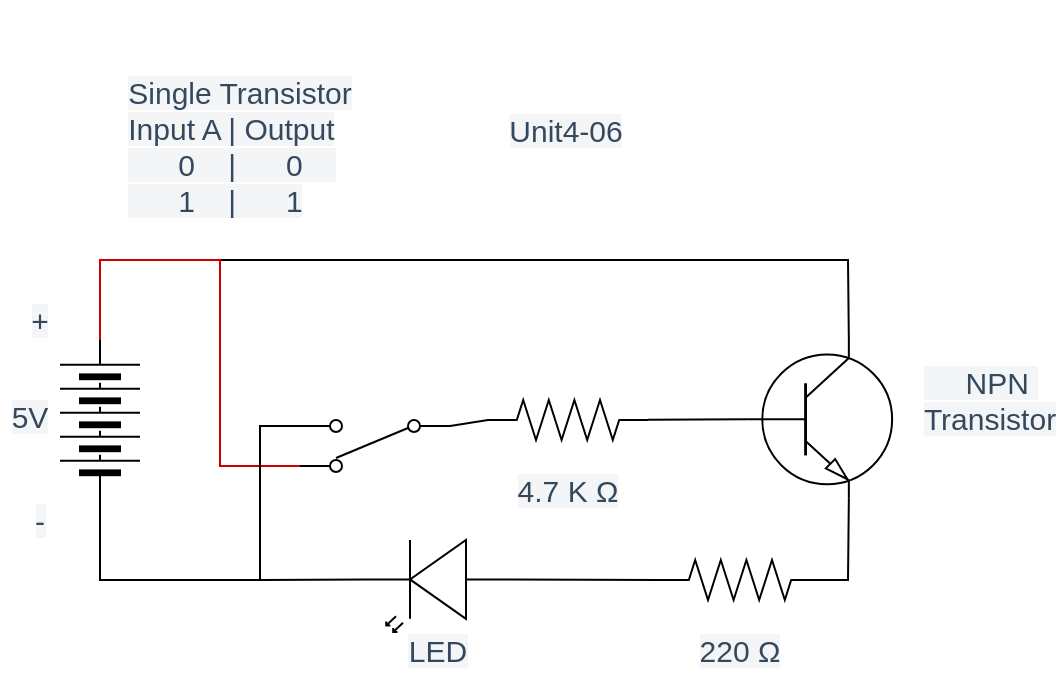 <mxfile>
    <diagram id="S3_F3bIYdUqPTJyHevy4" name="Page-1">
        <mxGraphModel dx="1264" dy="872" grid="1" gridSize="10" guides="1" tooltips="1" connect="1" arrows="1" fold="1" page="1" pageScale="1" pageWidth="827" pageHeight="1169" math="0" shadow="0">
            <root>
                <mxCell id="0"/>
                <mxCell id="1" parent="0"/>
                <mxCell id="33" style="edgeStyle=none;shape=connector;rounded=0;html=1;entryX=0;entryY=0.5;entryDx=0;entryDy=0;entryPerimeter=0;labelBackgroundColor=default;fontFamily=Helvetica;fontSize=11;fontColor=default;endArrow=none;endFill=0;strokeColor=#000000;exitX=0;exitY=0.57;exitDx=0;exitDy=0;exitPerimeter=0;" edge="1" parent="1" source="2" target="4">
                    <mxGeometry relative="1" as="geometry"/>
                </mxCell>
                <mxCell id="34" style="edgeStyle=none;shape=connector;rounded=0;html=1;entryX=0;entryY=0.5;entryDx=0;entryDy=0;labelBackgroundColor=default;fontFamily=Helvetica;fontSize=11;fontColor=default;endArrow=none;endFill=0;strokeColor=#000000;exitX=1;exitY=0.57;exitDx=0;exitDy=0;exitPerimeter=0;" edge="1" parent="1" source="2" target="5">
                    <mxGeometry relative="1" as="geometry">
                        <Array as="points">
                            <mxPoint x="260" y="560"/>
                            <mxPoint x="180" y="560"/>
                        </Array>
                    </mxGeometry>
                </mxCell>
                <mxCell id="2" value="" style="verticalLabelPosition=bottom;shadow=0;dashed=0;align=center;html=1;verticalAlign=top;shape=mxgraph.electrical.opto_electronics.led_2;pointerEvents=1;rotation=-180;" parent="1" vertex="1">
                    <mxGeometry x="314" y="540" width="70" height="46" as="geometry"/>
                </mxCell>
                <mxCell id="3" value="&lt;span style=&quot;color: rgb(52 , 73 , 94) ; font-family: , sans-serif ; font-size: 15px ; text-align: left ; background-color: rgb(244 , 245 , 246)&quot;&gt;220 Ω&lt;/span&gt;" style="text;html=1;align=center;verticalAlign=middle;whiteSpace=wrap;rounded=0;" parent="1" vertex="1">
                    <mxGeometry x="470" y="580" width="60" height="30" as="geometry"/>
                </mxCell>
                <mxCell id="4" value="" style="pointerEvents=1;verticalLabelPosition=bottom;shadow=0;dashed=0;align=center;html=1;verticalAlign=top;shape=mxgraph.electrical.resistors.resistor_2;" parent="1" vertex="1">
                    <mxGeometry x="460" y="550" width="80" height="20" as="geometry"/>
                </mxCell>
                <mxCell id="23" style="edgeStyle=none;html=1;rounded=0;endArrow=none;endFill=0;entryX=0.7;entryY=0;entryDx=0;entryDy=0;entryPerimeter=0;" edge="1" parent="1" source="5" target="21">
                    <mxGeometry relative="1" as="geometry">
                        <mxPoint x="560" y="430" as="targetPoint"/>
                        <Array as="points">
                            <mxPoint x="180" y="400"/>
                            <mxPoint x="554" y="400"/>
                        </Array>
                    </mxGeometry>
                </mxCell>
                <mxCell id="24" style="edgeStyle=none;shape=connector;rounded=0;html=1;entryX=1;entryY=0.115;entryDx=0;entryDy=0;entryPerimeter=0;labelBackgroundColor=default;fontFamily=Helvetica;fontSize=11;fontColor=default;endArrow=none;endFill=0;strokeColor=#CC0000;" edge="1" parent="1" source="5" target="12">
                    <mxGeometry relative="1" as="geometry">
                        <Array as="points">
                            <mxPoint x="180" y="400"/>
                            <mxPoint x="240" y="400"/>
                            <mxPoint x="240" y="503"/>
                        </Array>
                    </mxGeometry>
                </mxCell>
                <mxCell id="25" style="edgeStyle=none;shape=connector;rounded=0;html=1;labelBackgroundColor=default;fontFamily=Helvetica;fontSize=11;fontColor=default;endArrow=none;endFill=0;strokeColor=#000000;entryX=1;entryY=0.885;entryDx=0;entryDy=0;entryPerimeter=0;" edge="1" parent="1" source="5" target="12">
                    <mxGeometry relative="1" as="geometry">
                        <mxPoint x="180" y="560" as="targetPoint"/>
                        <Array as="points">
                            <mxPoint x="180" y="560"/>
                            <mxPoint x="260" y="560"/>
                            <mxPoint x="260" y="483"/>
                        </Array>
                    </mxGeometry>
                </mxCell>
                <mxCell id="5" value="" style="pointerEvents=1;verticalLabelPosition=bottom;shadow=0;dashed=0;align=center;html=1;verticalAlign=top;shape=mxgraph.electrical.miscellaneous.batteryStack;direction=south;rotation=-180;" parent="1" vertex="1">
                    <mxGeometry x="160" y="440" width="40" height="80" as="geometry"/>
                </mxCell>
                <mxCell id="6" value="&lt;span style=&quot;color: rgb(52 , 73 , 94) ; font-family: , sans-serif ; font-size: 15px ; text-align: left ; background-color: rgb(244 , 245 , 246)&quot;&gt;+&lt;/span&gt;" style="text;html=1;strokeColor=none;fillColor=none;align=center;verticalAlign=middle;whiteSpace=wrap;rounded=0;" parent="1" vertex="1">
                    <mxGeometry x="140" y="420" width="20" height="20" as="geometry"/>
                </mxCell>
                <mxCell id="7" value="&lt;div style=&quot;text-align: left&quot;&gt;&lt;font color=&quot;#34495e&quot;&gt;&lt;span style=&quot;font-size: 15px ; background-color: rgb(244 , 245 , 246)&quot;&gt;-&lt;/span&gt;&lt;/font&gt;&lt;/div&gt;" style="text;html=1;strokeColor=none;fillColor=none;align=center;verticalAlign=middle;whiteSpace=wrap;rounded=0;" parent="1" vertex="1">
                    <mxGeometry x="140" y="520" width="20" height="20" as="geometry"/>
                </mxCell>
                <mxCell id="11" value="&lt;div style=&quot;text-align: left&quot;&gt;&lt;span style=&quot;background-color: rgb(244 , 245 , 246) ; font-size: 15px ; color: rgb(52 , 73 , 94)&quot;&gt;Unit4-06&lt;/span&gt;&lt;/div&gt;" style="text;html=1;strokeColor=none;fillColor=none;align=center;verticalAlign=middle;whiteSpace=wrap;rounded=0;" parent="1" vertex="1">
                    <mxGeometry x="383" y="320" width="60" height="30" as="geometry"/>
                </mxCell>
                <mxCell id="29" style="edgeStyle=none;shape=connector;rounded=0;html=1;entryX=0;entryY=0.5;entryDx=0;entryDy=0;entryPerimeter=0;labelBackgroundColor=default;fontFamily=Helvetica;fontSize=11;fontColor=default;endArrow=none;endFill=0;strokeColor=#000000;exitX=0;exitY=0.885;exitDx=0;exitDy=0;exitPerimeter=0;" edge="1" parent="1" source="12" target="27">
                    <mxGeometry relative="1" as="geometry"/>
                </mxCell>
                <mxCell id="12" value="" style="pointerEvents=1;verticalLabelPosition=bottom;shadow=0;dashed=0;align=center;html=1;verticalAlign=top;shape=mxgraph.electrical.electro-mechanical.2-way_switch;direction=west;" parent="1" vertex="1">
                    <mxGeometry x="280" y="480" width="75" height="26" as="geometry"/>
                </mxCell>
                <mxCell id="15" value="&lt;div style=&quot;text-align: left&quot;&gt;&lt;font color=&quot;#34495e&quot;&gt;&lt;span style=&quot;font-size: 15px ; background-color: rgb(244 , 245 , 246)&quot;&gt;Single Transistor&lt;/span&gt;&lt;/font&gt;&lt;/div&gt;&lt;div style=&quot;text-align: left&quot;&gt;&lt;font color=&quot;#34495e&quot;&gt;&lt;span style=&quot;font-size: 15px ; background-color: rgb(244 , 245 , 246)&quot;&gt;Input A | Output&lt;/span&gt;&lt;/font&gt;&lt;/div&gt;&lt;div style=&quot;text-align: left&quot;&gt;&lt;font color=&quot;#34495e&quot;&gt;&lt;span style=&quot;font-size: 15px ; background-color: rgb(244 , 245 , 246)&quot;&gt;&amp;nbsp; &amp;nbsp; &amp;nbsp; 0&amp;nbsp; &amp;nbsp; |&amp;nbsp; &amp;nbsp; &amp;nbsp; 0&amp;nbsp; &amp;nbsp;&amp;nbsp;&lt;/span&gt;&lt;/font&gt;&lt;/div&gt;&lt;div style=&quot;text-align: left&quot;&gt;&lt;font color=&quot;#34495e&quot;&gt;&lt;span style=&quot;font-size: 15px ; background-color: rgb(244 , 245 , 246)&quot;&gt;&amp;nbsp; &amp;nbsp; &amp;nbsp; 1&amp;nbsp; &amp;nbsp; |&amp;nbsp; &amp;nbsp; &amp;nbsp; 1&lt;/span&gt;&lt;/font&gt;&lt;/div&gt;" style="text;html=1;strokeColor=none;fillColor=none;align=center;verticalAlign=middle;whiteSpace=wrap;rounded=0;" parent="1" vertex="1">
                    <mxGeometry x="170" y="270" width="160" height="145" as="geometry"/>
                </mxCell>
                <mxCell id="19" value="&lt;div style=&quot;text-align: left&quot;&gt;&lt;font color=&quot;#34495e&quot;&gt;&lt;span style=&quot;font-size: 15px ; background-color: rgb(244 , 245 , 246)&quot;&gt;LED&lt;/span&gt;&lt;/font&gt;&lt;/div&gt;" style="text;html=1;strokeColor=none;fillColor=none;align=center;verticalAlign=middle;whiteSpace=wrap;rounded=0;" parent="1" vertex="1">
                    <mxGeometry x="319" y="580" width="60" height="30" as="geometry"/>
                </mxCell>
                <mxCell id="20" value="&lt;div style=&quot;text-align: left&quot;&gt;&lt;font color=&quot;#34495e&quot;&gt;&lt;span style=&quot;font-size: 15px ; background-color: rgb(244 , 245 , 246)&quot;&gt;5V&lt;/span&gt;&lt;/font&gt;&lt;/div&gt;" style="text;html=1;strokeColor=none;fillColor=none;align=center;verticalAlign=middle;whiteSpace=wrap;rounded=0;" parent="1" vertex="1">
                    <mxGeometry x="130" y="470" width="30" height="15" as="geometry"/>
                </mxCell>
                <mxCell id="32" style="edgeStyle=none;shape=connector;rounded=0;html=1;entryX=1;entryY=0.5;entryDx=0;entryDy=0;entryPerimeter=0;labelBackgroundColor=default;fontFamily=Helvetica;fontSize=11;fontColor=default;endArrow=none;endFill=0;strokeColor=#000000;exitX=0.7;exitY=1;exitDx=0;exitDy=0;exitPerimeter=0;" edge="1" parent="1" source="21" target="4">
                    <mxGeometry relative="1" as="geometry">
                        <mxPoint x="560" y="520" as="sourcePoint"/>
                        <Array as="points">
                            <mxPoint x="554" y="560"/>
                        </Array>
                    </mxGeometry>
                </mxCell>
                <mxCell id="21" value="" style="verticalLabelPosition=bottom;shadow=0;dashed=0;align=center;html=1;verticalAlign=top;shape=mxgraph.electrical.transistors.npn_transistor_1;direction=west;rotation=-180;" vertex="1" parent="1">
                    <mxGeometry x="500" y="440" width="80" height="79.35" as="geometry"/>
                </mxCell>
                <mxCell id="28" style="edgeStyle=none;shape=connector;rounded=0;html=1;entryX=0;entryY=0.5;entryDx=0;entryDy=0;entryPerimeter=0;labelBackgroundColor=default;fontFamily=Helvetica;fontSize=11;fontColor=default;endArrow=none;endFill=0;strokeColor=#000000;" edge="1" parent="1" source="27" target="21">
                    <mxGeometry relative="1" as="geometry"/>
                </mxCell>
                <mxCell id="27" value="" style="pointerEvents=1;verticalLabelPosition=bottom;shadow=0;dashed=0;align=center;html=1;verticalAlign=top;shape=mxgraph.electrical.resistors.resistor_2;" vertex="1" parent="1">
                    <mxGeometry x="374" y="470" width="80" height="20" as="geometry"/>
                </mxCell>
                <mxCell id="30" value="&lt;span style=&quot;color: rgb(52 , 73 , 94) ; font-family: , sans-serif ; font-size: 15px ; text-align: left ; background-color: rgb(244 , 245 , 246)&quot;&gt;4.7 K Ω&lt;/span&gt;" style="text;html=1;align=center;verticalAlign=middle;whiteSpace=wrap;rounded=0;" vertex="1" parent="1">
                    <mxGeometry x="384" y="500" width="60" height="30" as="geometry"/>
                </mxCell>
                <mxCell id="31" value="&lt;div style=&quot;text-align: left&quot;&gt;&lt;font color=&quot;#34495e&quot;&gt;&lt;span style=&quot;font-size: 15px ; background-color: rgb(244 , 245 , 246)&quot;&gt;&amp;nbsp; &amp;nbsp; &amp;nbsp;NPN&amp;nbsp;&lt;/span&gt;&lt;/font&gt;&lt;/div&gt;&lt;div style=&quot;text-align: left&quot;&gt;&lt;font color=&quot;#34495e&quot;&gt;&lt;span style=&quot;font-size: 15px ; background-color: rgb(244 , 245 , 246)&quot;&gt;Transistor&lt;/span&gt;&lt;/font&gt;&lt;/div&gt;" style="text;html=1;strokeColor=none;fillColor=none;align=center;verticalAlign=middle;whiteSpace=wrap;rounded=0;" vertex="1" parent="1">
                    <mxGeometry x="590" y="450" width="70" height="40" as="geometry"/>
                </mxCell>
            </root>
        </mxGraphModel>
    </diagram>
</mxfile>
